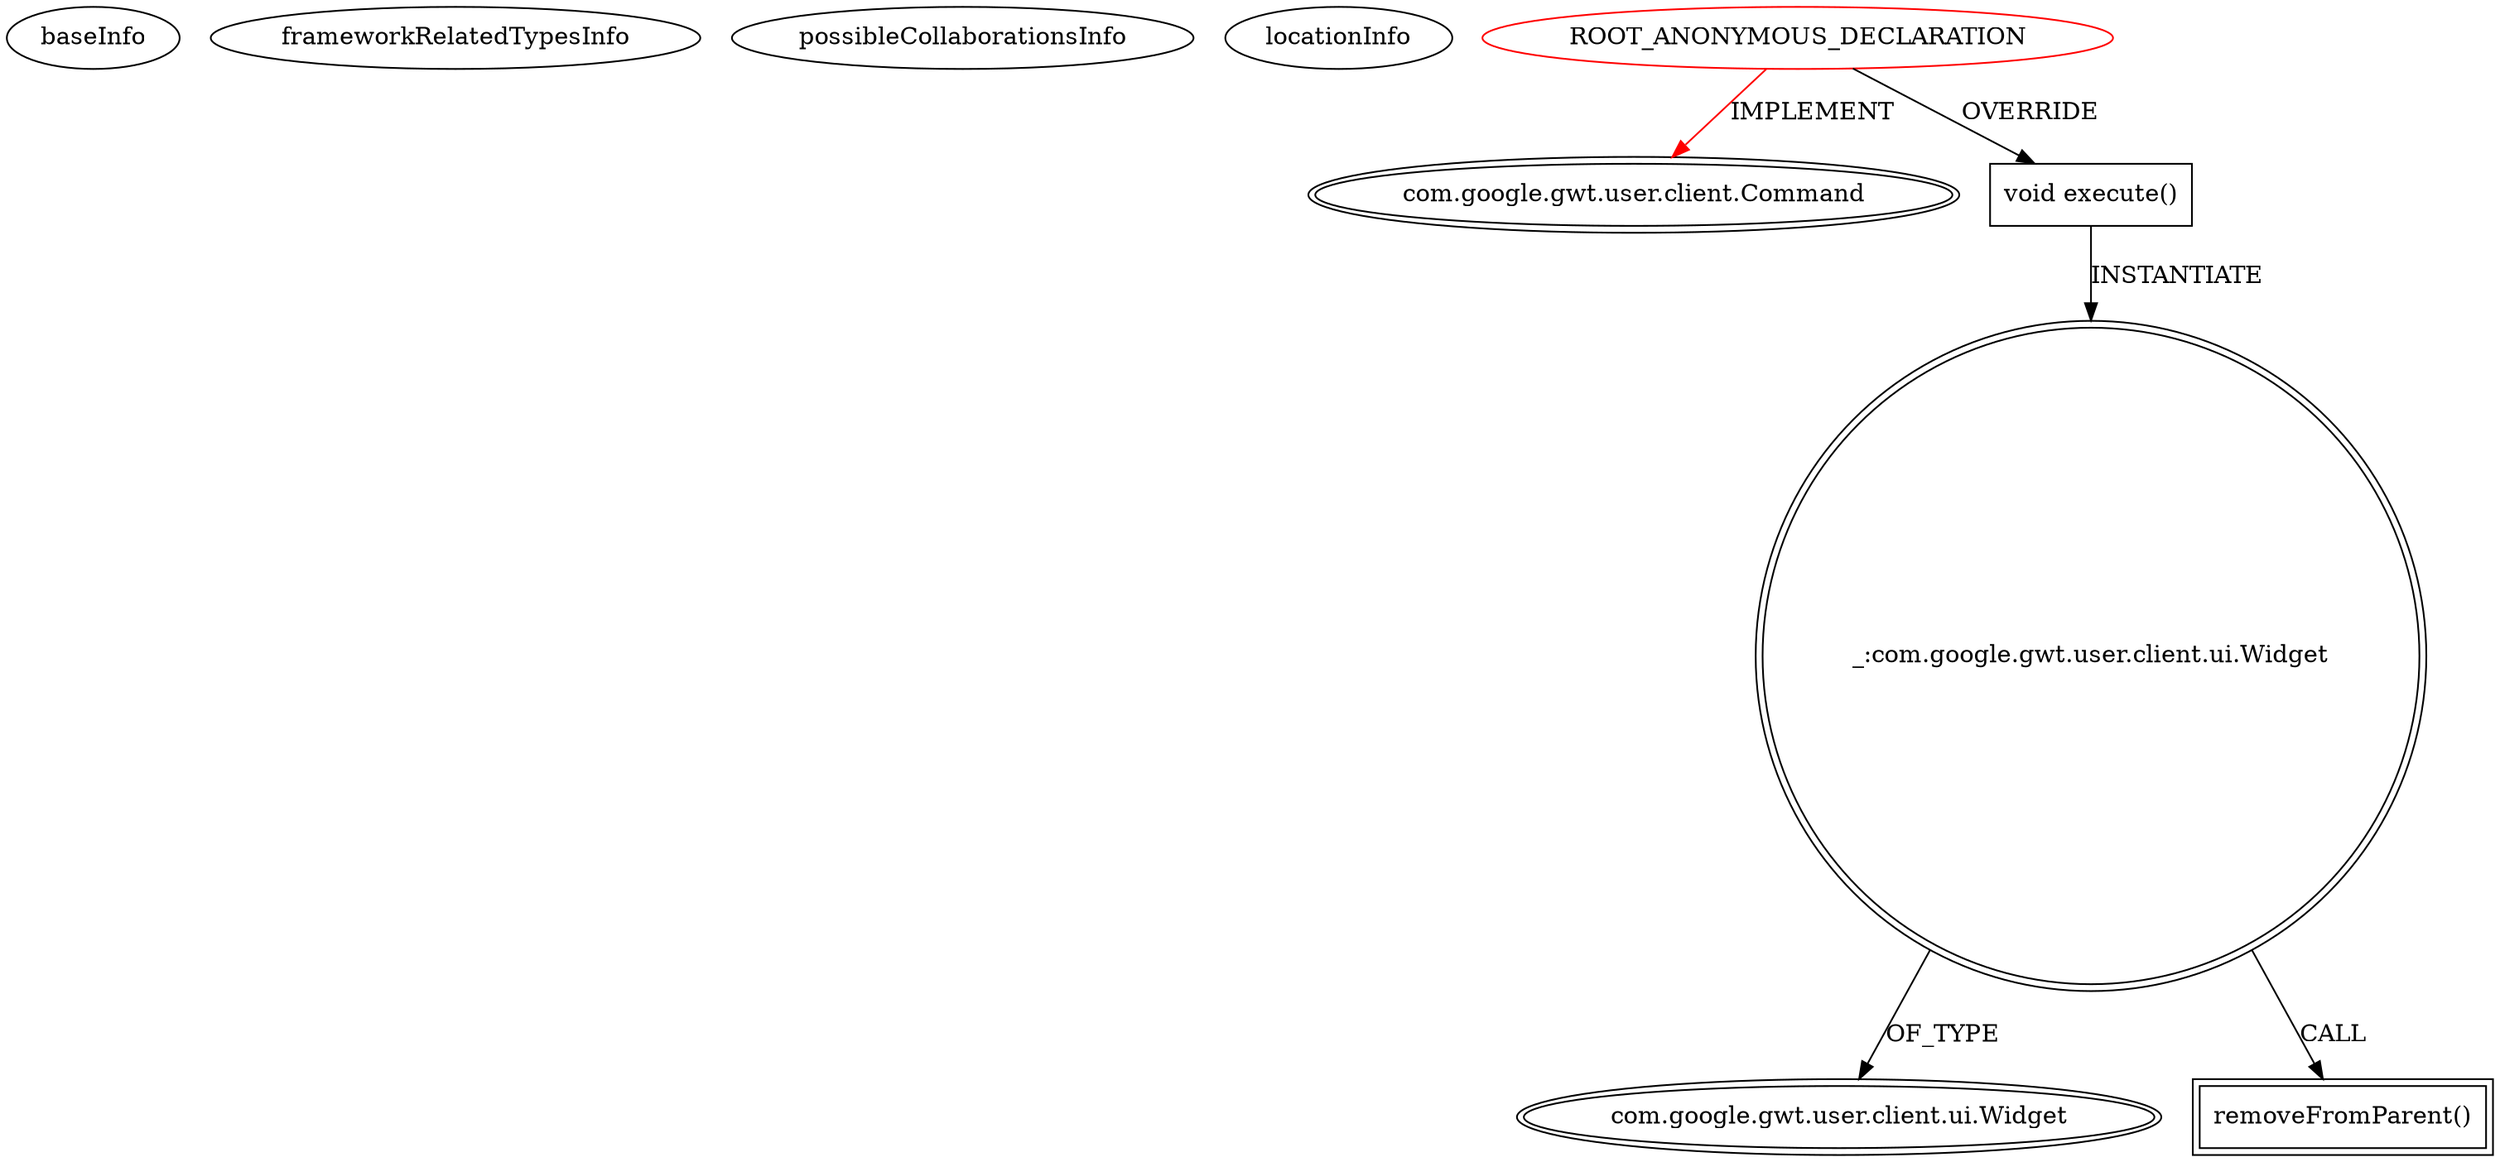 digraph {
baseInfo[graphId=4219,category="extension_graph",isAnonymous=true,possibleRelation=false]
frameworkRelatedTypesInfo[0="com.google.gwt.user.client.Command"]
possibleCollaborationsInfo[]
locationInfo[projectName="nextinterfaces-next",filePath="/nextinterfaces-next/next-master/src/next/i/view/widgets/XPopup.java",contextSignature="void hide()",graphId="4219"]
0[label="ROOT_ANONYMOUS_DECLARATION",vertexType="ROOT_ANONYMOUS_DECLARATION",isFrameworkType=false,color=red]
1[label="com.google.gwt.user.client.Command",vertexType="FRAMEWORK_INTERFACE_TYPE",isFrameworkType=true,peripheries=2]
2[label="void execute()",vertexType="OVERRIDING_METHOD_DECLARATION",isFrameworkType=false,shape=box]
3[label="_:com.google.gwt.user.client.ui.Widget",vertexType="VARIABLE_EXPRESION",isFrameworkType=true,peripheries=2,shape=circle]
5[label="com.google.gwt.user.client.ui.Widget",vertexType="FRAMEWORK_CLASS_TYPE",isFrameworkType=true,peripheries=2]
4[label="removeFromParent()",vertexType="INSIDE_CALL",isFrameworkType=true,peripheries=2,shape=box]
0->1[label="IMPLEMENT",color=red]
0->2[label="OVERRIDE"]
2->3[label="INSTANTIATE"]
3->5[label="OF_TYPE"]
3->4[label="CALL"]
}
